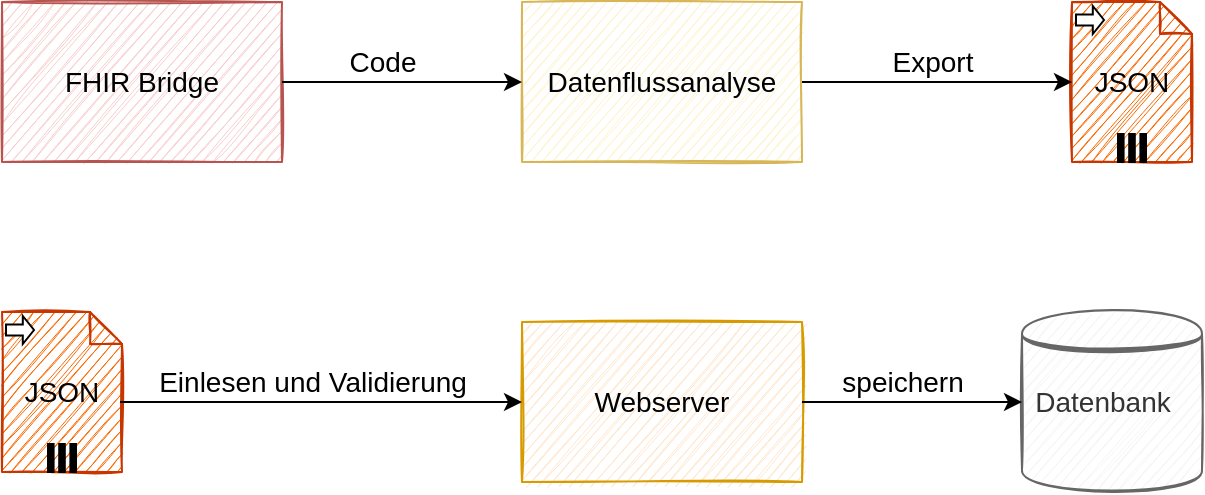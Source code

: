 <mxfile version="14.0.1" type="github">
  <diagram id="kuCDYOujMkA-HMSyn4VC" name="Page-1">
    <mxGraphModel dx="707" dy="490" grid="1" gridSize="10" guides="1" tooltips="1" connect="1" arrows="1" fold="1" page="1" pageScale="1" pageWidth="827" pageHeight="1169" math="0" shadow="0">
      <root>
        <mxCell id="0" />
        <mxCell id="1" parent="0" />
        <mxCell id="4Eg3TUc8c78vZ7O3V5Gd-1" value="&lt;font style=&quot;font-size: 14px&quot;&gt;FHIR Bridge&lt;/font&gt;" style="rounded=0;whiteSpace=wrap;html=1;fillColor=#f8cecc;strokeColor=#b85450;sketch=1;" parent="1" vertex="1">
          <mxGeometry x="60" y="80" width="140" height="80" as="geometry" />
        </mxCell>
        <mxCell id="4Eg3TUc8c78vZ7O3V5Gd-2" value="&lt;font style=&quot;font-size: 14px&quot;&gt;Datenflussanalyse&lt;/font&gt;" style="rounded=0;whiteSpace=wrap;html=1;fillColor=#fff2cc;strokeColor=#d6b656;sketch=1;" parent="1" vertex="1">
          <mxGeometry x="320" y="80" width="140" height="80" as="geometry" />
        </mxCell>
        <mxCell id="4Eg3TUc8c78vZ7O3V5Gd-3" value="&lt;font color=&quot;#000000&quot; style=&quot;font-size: 14px&quot;&gt;JSON&lt;/font&gt;" style="shape=note;whiteSpace=wrap;size=16;html=1;dropTarget=0;fillColor=#fa6800;strokeColor=#C73500;fontColor=#ffffff;sketch=1;" parent="1" vertex="1">
          <mxGeometry x="595" y="80" width="60" height="80" as="geometry" />
        </mxCell>
        <mxCell id="4Eg3TUc8c78vZ7O3V5Gd-4" value="" style="html=1;shape=singleArrow;arrowWidth=0.4;arrowSize=0.4;outlineConnect=0;" parent="4Eg3TUc8c78vZ7O3V5Gd-3" vertex="1">
          <mxGeometry width="14" height="14" relative="1" as="geometry">
            <mxPoint x="2" y="2" as="offset" />
          </mxGeometry>
        </mxCell>
        <mxCell id="4Eg3TUc8c78vZ7O3V5Gd-5" value="" style="html=1;whiteSpace=wrap;shape=parallelMarker;outlineConnect=0;" parent="4Eg3TUc8c78vZ7O3V5Gd-3" vertex="1">
          <mxGeometry x="0.5" y="1" width="14" height="14" relative="1" as="geometry">
            <mxPoint x="-7" y="-14" as="offset" />
          </mxGeometry>
        </mxCell>
        <mxCell id="4Eg3TUc8c78vZ7O3V5Gd-14" value="" style="endArrow=classic;html=1;exitX=1;exitY=0.5;exitDx=0;exitDy=0;entryX=0;entryY=0.5;entryDx=0;entryDy=0;" parent="1" source="4Eg3TUc8c78vZ7O3V5Gd-1" target="4Eg3TUc8c78vZ7O3V5Gd-2" edge="1">
          <mxGeometry width="50" height="50" relative="1" as="geometry">
            <mxPoint x="390" y="230" as="sourcePoint" />
            <mxPoint x="440" y="180" as="targetPoint" />
          </mxGeometry>
        </mxCell>
        <mxCell id="4Eg3TUc8c78vZ7O3V5Gd-15" value="" style="endArrow=classic;html=1;exitX=1;exitY=0.5;exitDx=0;exitDy=0;entryX=0;entryY=0.5;entryDx=0;entryDy=0;entryPerimeter=0;" parent="1" source="4Eg3TUc8c78vZ7O3V5Gd-2" target="4Eg3TUc8c78vZ7O3V5Gd-3" edge="1">
          <mxGeometry width="50" height="50" relative="1" as="geometry">
            <mxPoint x="210" y="120" as="sourcePoint" />
            <mxPoint x="330" y="120" as="targetPoint" />
          </mxGeometry>
        </mxCell>
        <mxCell id="4Eg3TUc8c78vZ7O3V5Gd-28" value="Code" style="text;html=1;align=center;verticalAlign=middle;resizable=0;points=[];autosize=1;fontSize=14;" parent="1" vertex="1">
          <mxGeometry x="225" y="100" width="50" height="20" as="geometry" />
        </mxCell>
        <mxCell id="MKZkuZ-lEbj3lWWw_4s4-1" value="Export" style="text;html=1;align=center;verticalAlign=middle;resizable=0;points=[];autosize=1;fontSize=14;" parent="1" vertex="1">
          <mxGeometry x="495" y="100" width="60" height="20" as="geometry" />
        </mxCell>
        <mxCell id="gz8lZka0uO25uVfFu8qS-1" value="&lt;font color=&quot;#000000&quot; style=&quot;font-size: 14px&quot;&gt;JSON&lt;/font&gt;" style="shape=note;whiteSpace=wrap;size=16;html=1;dropTarget=0;fillColor=#fa6800;strokeColor=#C73500;fontColor=#ffffff;sketch=1;" vertex="1" parent="1">
          <mxGeometry x="60" y="235" width="60" height="80" as="geometry" />
        </mxCell>
        <mxCell id="gz8lZka0uO25uVfFu8qS-2" value="" style="html=1;shape=singleArrow;arrowWidth=0.4;arrowSize=0.4;outlineConnect=0;" vertex="1" parent="gz8lZka0uO25uVfFu8qS-1">
          <mxGeometry width="14" height="14" relative="1" as="geometry">
            <mxPoint x="2" y="2" as="offset" />
          </mxGeometry>
        </mxCell>
        <mxCell id="gz8lZka0uO25uVfFu8qS-3" value="" style="html=1;whiteSpace=wrap;shape=parallelMarker;outlineConnect=0;" vertex="1" parent="gz8lZka0uO25uVfFu8qS-1">
          <mxGeometry x="0.5" y="1" width="14" height="14" relative="1" as="geometry">
            <mxPoint x="-7" y="-14" as="offset" />
          </mxGeometry>
        </mxCell>
        <mxCell id="gz8lZka0uO25uVfFu8qS-4" value="&lt;font style=&quot;font-size: 14px&quot;&gt;Webserver&lt;/font&gt;" style="rounded=0;whiteSpace=wrap;html=1;fillColor=#ffe6cc;strokeColor=#d79b00;sketch=1;" vertex="1" parent="1">
          <mxGeometry x="320" y="240" width="140" height="80" as="geometry" />
        </mxCell>
        <mxCell id="gz8lZka0uO25uVfFu8qS-5" value="" style="shape=datastore;whiteSpace=wrap;html=1;fillColor=#f5f5f5;strokeColor=#666666;fontColor=#333333;sketch=1;" vertex="1" parent="1">
          <mxGeometry x="570" y="235" width="90" height="90" as="geometry" />
        </mxCell>
        <mxCell id="gz8lZka0uO25uVfFu8qS-6" value="" style="endArrow=classic;html=1;entryX=0;entryY=0.5;entryDx=0;entryDy=0;" edge="1" parent="1" target="gz8lZka0uO25uVfFu8qS-4">
          <mxGeometry width="50" height="50" relative="1" as="geometry">
            <mxPoint x="119" y="280" as="sourcePoint" />
            <mxPoint x="440" y="230" as="targetPoint" />
            <Array as="points" />
          </mxGeometry>
        </mxCell>
        <mxCell id="gz8lZka0uO25uVfFu8qS-7" value="" style="endArrow=classic;html=1;exitX=1;exitY=0.5;exitDx=0;exitDy=0;entryX=0;entryY=0.5;entryDx=0;entryDy=0;" edge="1" parent="1" source="gz8lZka0uO25uVfFu8qS-4" target="gz8lZka0uO25uVfFu8qS-5">
          <mxGeometry width="50" height="50" relative="1" as="geometry">
            <mxPoint x="390" y="280" as="sourcePoint" />
            <mxPoint x="440" y="230" as="targetPoint" />
          </mxGeometry>
        </mxCell>
        <mxCell id="gz8lZka0uO25uVfFu8qS-8" value="&lt;font style=&quot;font-size: 14px&quot;&gt;Einlesen und Validierung&lt;/font&gt;" style="text;html=1;align=center;verticalAlign=middle;resizable=0;points=[];autosize=1;" vertex="1" parent="1">
          <mxGeometry x="130" y="260" width="170" height="20" as="geometry" />
        </mxCell>
        <mxCell id="gz8lZka0uO25uVfFu8qS-9" value="&lt;font style=&quot;font-size: 14px&quot;&gt;speichern&lt;/font&gt;" style="text;html=1;align=center;verticalAlign=middle;resizable=0;points=[];autosize=1;" vertex="1" parent="1">
          <mxGeometry x="470" y="260" width="80" height="20" as="geometry" />
        </mxCell>
        <mxCell id="gz8lZka0uO25uVfFu8qS-10" value="&lt;span style=&quot;color: rgb(51 , 51 , 51)&quot;&gt;&lt;font style=&quot;font-size: 14px&quot;&gt;Datenbank&lt;/font&gt;&lt;/span&gt;" style="text;html=1;align=center;verticalAlign=middle;resizable=0;points=[];autosize=1;" vertex="1" parent="1">
          <mxGeometry x="570" y="270" width="80" height="20" as="geometry" />
        </mxCell>
      </root>
    </mxGraphModel>
  </diagram>
</mxfile>
